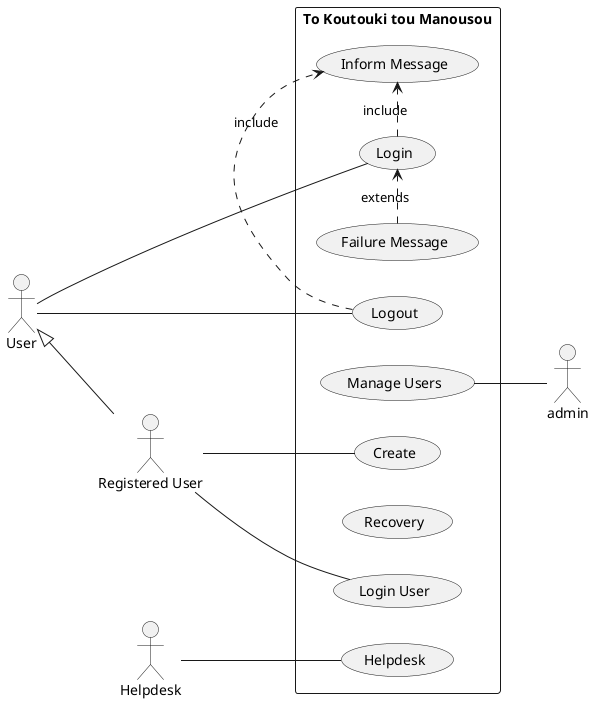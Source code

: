 @startuml

left to right direction

actor "User" as usr
actor "Helpdesk" as hlpdsk
actor "Registered User" as r_usr
usr <|-- r_usr

rectangle "To Koutouki tou Manousou" {
  usecase "Login" as UC1
  usecase "Logout" as UC2
  usecase "Manage Users" as UC3
  usecase "Inform Message" as UC4
  usecase "Failure Message" as UC5





   usecase "Create" as UC13
   usecase "Recovery" as UC14



usecase "Login User" as ee1
usecase "Helpdesk" as ee2







}

usr -- UC1
usr -- UC2
admin -up- UC3




r_usr -- UC13



r_usr -- ee1
hlpdsk -- ee2














UC1 .> UC4 : include
UC2 .> UC4 : include
UC5 .> UC1 : extends





















@enduml
